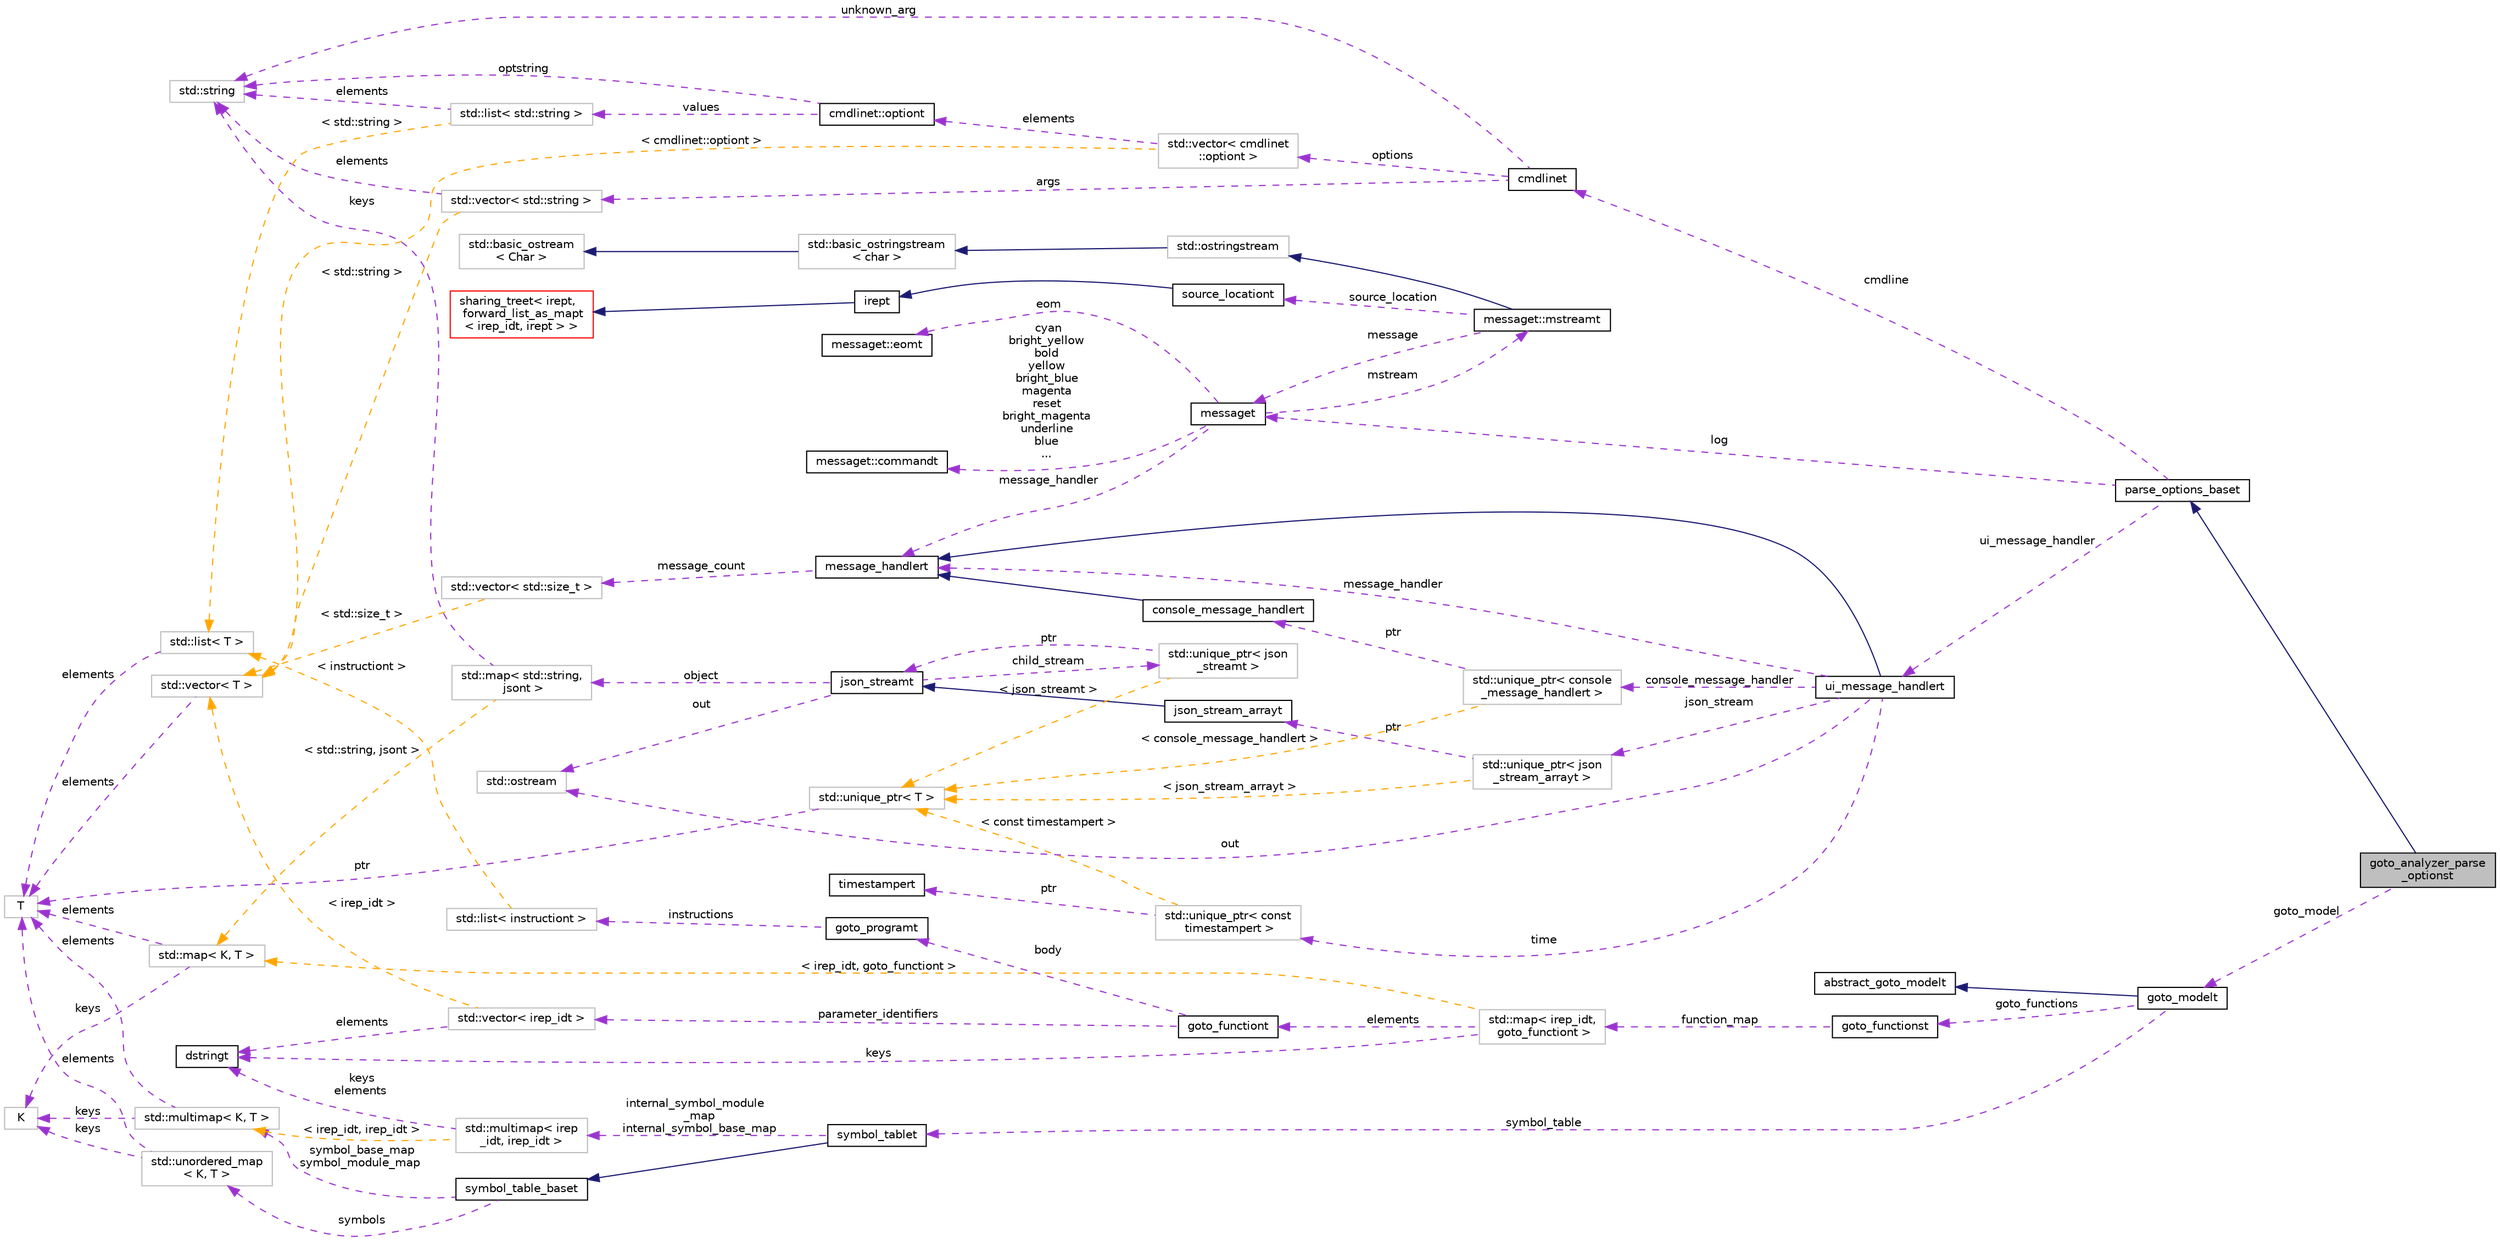 digraph "goto_analyzer_parse_optionst"
{
 // LATEX_PDF_SIZE
  bgcolor="transparent";
  edge [fontname="Helvetica",fontsize="10",labelfontname="Helvetica",labelfontsize="10"];
  node [fontname="Helvetica",fontsize="10",shape=record];
  rankdir="LR";
  Node1 [label="goto_analyzer_parse\l_optionst",height=0.2,width=0.4,color="black", fillcolor="grey75", style="filled", fontcolor="black",tooltip=" "];
  Node2 -> Node1 [dir="back",color="midnightblue",fontsize="10",style="solid",fontname="Helvetica"];
  Node2 [label="parse_options_baset",height=0.2,width=0.4,color="black",URL="$classparse__options__baset.html",tooltip=" "];
  Node3 -> Node2 [dir="back",color="darkorchid3",fontsize="10",style="dashed",label=" log" ,fontname="Helvetica"];
  Node3 [label="messaget",height=0.2,width=0.4,color="black",URL="$classmessaget.html",tooltip="Class that provides messages with a built-in verbosity 'level'."];
  Node4 -> Node3 [dir="back",color="darkorchid3",fontsize="10",style="dashed",label=" message_handler" ,fontname="Helvetica"];
  Node4 [label="message_handlert",height=0.2,width=0.4,color="black",URL="$classmessage__handlert.html",tooltip=" "];
  Node5 -> Node4 [dir="back",color="darkorchid3",fontsize="10",style="dashed",label=" message_count" ,fontname="Helvetica"];
  Node5 [label="std::vector\< std::size_t \>",height=0.2,width=0.4,color="grey75",tooltip=" "];
  Node6 -> Node5 [dir="back",color="orange",fontsize="10",style="dashed",label=" \< std::size_t \>" ,fontname="Helvetica"];
  Node6 [label="std::vector\< T \>",height=0.2,width=0.4,color="grey75",tooltip="STL class."];
  Node7 -> Node6 [dir="back",color="darkorchid3",fontsize="10",style="dashed",label=" elements" ,fontname="Helvetica"];
  Node7 [label="T",height=0.2,width=0.4,color="grey75",tooltip=" "];
  Node8 -> Node3 [dir="back",color="darkorchid3",fontsize="10",style="dashed",label=" cyan\nbright_yellow\nbold\nyellow\nbright_blue\nmagenta\nreset\nbright_magenta\nunderline\nblue\n..." ,fontname="Helvetica"];
  Node8 [label="messaget::commandt",height=0.2,width=0.4,color="black",URL="$classmessaget_1_1commandt.html",tooltip=" "];
  Node9 -> Node3 [dir="back",color="darkorchid3",fontsize="10",style="dashed",label=" mstream" ,fontname="Helvetica"];
  Node9 [label="messaget::mstreamt",height=0.2,width=0.4,color="black",URL="$classmessaget_1_1mstreamt.html",tooltip=" "];
  Node10 -> Node9 [dir="back",color="midnightblue",fontsize="10",style="solid",fontname="Helvetica"];
  Node10 [label="std::ostringstream",height=0.2,width=0.4,color="grey75",tooltip="STL class."];
  Node11 -> Node10 [dir="back",color="midnightblue",fontsize="10",style="solid",fontname="Helvetica"];
  Node11 [label="std::basic_ostringstream\l\< char \>",height=0.2,width=0.4,color="grey75",tooltip="STL class."];
  Node12 -> Node11 [dir="back",color="midnightblue",fontsize="10",style="solid",fontname="Helvetica"];
  Node12 [label="std::basic_ostream\l\< Char \>",height=0.2,width=0.4,color="grey75",tooltip="STL class."];
  Node3 -> Node9 [dir="back",color="darkorchid3",fontsize="10",style="dashed",label=" message" ,fontname="Helvetica"];
  Node15 -> Node9 [dir="back",color="darkorchid3",fontsize="10",style="dashed",label=" source_location" ,fontname="Helvetica"];
  Node15 [label="source_locationt",height=0.2,width=0.4,color="black",URL="$classsource__locationt.html",tooltip=" "];
  Node16 -> Node15 [dir="back",color="midnightblue",fontsize="10",style="solid",fontname="Helvetica"];
  Node16 [label="irept",height=0.2,width=0.4,color="black",URL="$classirept.html",tooltip="There are a large number of kinds of tree structured or tree-like data in CPROVER."];
  Node17 -> Node16 [dir="back",color="midnightblue",fontsize="10",style="solid",fontname="Helvetica"];
  Node17 [label="sharing_treet\< irept,\l forward_list_as_mapt\l\< irep_idt, irept \> \>",height=0.2,width=0.4,color="red",URL="$classsharing__treet.html",tooltip=" "];
  Node23 -> Node3 [dir="back",color="darkorchid3",fontsize="10",style="dashed",label=" eom" ,fontname="Helvetica"];
  Node23 [label="messaget::eomt",height=0.2,width=0.4,color="black",URL="$classmessaget_1_1eomt.html",tooltip=" "];
  Node24 -> Node2 [dir="back",color="darkorchid3",fontsize="10",style="dashed",label=" ui_message_handler" ,fontname="Helvetica"];
  Node24 [label="ui_message_handlert",height=0.2,width=0.4,color="black",URL="$classui__message__handlert.html",tooltip=" "];
  Node4 -> Node24 [dir="back",color="midnightblue",fontsize="10",style="solid",fontname="Helvetica"];
  Node4 -> Node24 [dir="back",color="darkorchid3",fontsize="10",style="dashed",label=" message_handler" ,fontname="Helvetica"];
  Node25 -> Node24 [dir="back",color="darkorchid3",fontsize="10",style="dashed",label=" json_stream" ,fontname="Helvetica"];
  Node25 [label="std::unique_ptr\< json\l_stream_arrayt \>",height=0.2,width=0.4,color="grey75",tooltip=" "];
  Node26 -> Node25 [dir="back",color="darkorchid3",fontsize="10",style="dashed",label=" ptr" ,fontname="Helvetica"];
  Node26 [label="json_stream_arrayt",height=0.2,width=0.4,color="black",URL="$classjson__stream__arrayt.html",tooltip="Provides methods for streaming JSON arrays."];
  Node27 -> Node26 [dir="back",color="midnightblue",fontsize="10",style="solid",fontname="Helvetica"];
  Node27 [label="json_streamt",height=0.2,width=0.4,color="black",URL="$classjson__streamt.html",tooltip="This class provides a facility for streaming JSON objects directly to the output instead of waiting f..."];
  Node28 -> Node27 [dir="back",color="darkorchid3",fontsize="10",style="dashed",label=" child_stream" ,fontname="Helvetica"];
  Node28 [label="std::unique_ptr\< json\l_streamt \>",height=0.2,width=0.4,color="grey75",tooltip=" "];
  Node27 -> Node28 [dir="back",color="darkorchid3",fontsize="10",style="dashed",label=" ptr" ,fontname="Helvetica"];
  Node29 -> Node28 [dir="back",color="orange",fontsize="10",style="dashed",label=" \< json_streamt \>" ,fontname="Helvetica"];
  Node29 [label="std::unique_ptr\< T \>",height=0.2,width=0.4,color="grey75",tooltip="STL class."];
  Node7 -> Node29 [dir="back",color="darkorchid3",fontsize="10",style="dashed",label=" ptr" ,fontname="Helvetica"];
  Node30 -> Node27 [dir="back",color="darkorchid3",fontsize="10",style="dashed",label=" object" ,fontname="Helvetica"];
  Node30 [label="std::map\< std::string,\l jsont \>",height=0.2,width=0.4,color="grey75",tooltip=" "];
  Node33 -> Node30 [dir="back",color="darkorchid3",fontsize="10",style="dashed",label=" keys" ,fontname="Helvetica"];
  Node33 [label="std::string",height=0.2,width=0.4,color="grey75",tooltip="STL class."];
  Node35 -> Node30 [dir="back",color="orange",fontsize="10",style="dashed",label=" \< std::string, jsont \>" ,fontname="Helvetica"];
  Node35 [label="std::map\< K, T \>",height=0.2,width=0.4,color="grey75",tooltip="STL class."];
  Node36 -> Node35 [dir="back",color="darkorchid3",fontsize="10",style="dashed",label=" keys" ,fontname="Helvetica"];
  Node36 [label="K",height=0.2,width=0.4,color="grey75",tooltip=" "];
  Node7 -> Node35 [dir="back",color="darkorchid3",fontsize="10",style="dashed",label=" elements" ,fontname="Helvetica"];
  Node37 -> Node27 [dir="back",color="darkorchid3",fontsize="10",style="dashed",label=" out" ,fontname="Helvetica"];
  Node37 [label="std::ostream",height=0.2,width=0.4,color="grey75",tooltip="STL class."];
  Node29 -> Node25 [dir="back",color="orange",fontsize="10",style="dashed",label=" \< json_stream_arrayt \>" ,fontname="Helvetica"];
  Node39 -> Node24 [dir="back",color="darkorchid3",fontsize="10",style="dashed",label=" console_message_handler" ,fontname="Helvetica"];
  Node39 [label="std::unique_ptr\< console\l_message_handlert \>",height=0.2,width=0.4,color="grey75",tooltip=" "];
  Node40 -> Node39 [dir="back",color="darkorchid3",fontsize="10",style="dashed",label=" ptr" ,fontname="Helvetica"];
  Node40 [label="console_message_handlert",height=0.2,width=0.4,color="black",URL="$classconsole__message__handlert.html",tooltip=" "];
  Node4 -> Node40 [dir="back",color="midnightblue",fontsize="10",style="solid",fontname="Helvetica"];
  Node29 -> Node39 [dir="back",color="orange",fontsize="10",style="dashed",label=" \< console_message_handlert \>" ,fontname="Helvetica"];
  Node37 -> Node24 [dir="back",color="darkorchid3",fontsize="10",style="dashed",label=" out" ,fontname="Helvetica"];
  Node41 -> Node24 [dir="back",color="darkorchid3",fontsize="10",style="dashed",label=" time" ,fontname="Helvetica"];
  Node41 [label="std::unique_ptr\< const\l timestampert \>",height=0.2,width=0.4,color="grey75",tooltip=" "];
  Node42 -> Node41 [dir="back",color="darkorchid3",fontsize="10",style="dashed",label=" ptr" ,fontname="Helvetica"];
  Node42 [label="timestampert",height=0.2,width=0.4,color="black",URL="$classtimestampert.html",tooltip="Timestamp class hierarchy."];
  Node29 -> Node41 [dir="back",color="orange",fontsize="10",style="dashed",label=" \< const timestampert \>" ,fontname="Helvetica"];
  Node43 -> Node2 [dir="back",color="darkorchid3",fontsize="10",style="dashed",label=" cmdline" ,fontname="Helvetica"];
  Node43 [label="cmdlinet",height=0.2,width=0.4,color="black",URL="$classcmdlinet.html",tooltip=" "];
  Node44 -> Node43 [dir="back",color="darkorchid3",fontsize="10",style="dashed",label=" options" ,fontname="Helvetica"];
  Node44 [label="std::vector\< cmdlinet\l::optiont \>",height=0.2,width=0.4,color="grey75",tooltip=" "];
  Node45 -> Node44 [dir="back",color="darkorchid3",fontsize="10",style="dashed",label=" elements" ,fontname="Helvetica"];
  Node45 [label="cmdlinet::optiont",height=0.2,width=0.4,color="black",URL="$structcmdlinet_1_1optiont.html",tooltip=" "];
  Node33 -> Node45 [dir="back",color="darkorchid3",fontsize="10",style="dashed",label=" optstring" ,fontname="Helvetica"];
  Node46 -> Node45 [dir="back",color="darkorchid3",fontsize="10",style="dashed",label=" values" ,fontname="Helvetica"];
  Node46 [label="std::list\< std::string \>",height=0.2,width=0.4,color="grey75",tooltip=" "];
  Node33 -> Node46 [dir="back",color="darkorchid3",fontsize="10",style="dashed",label=" elements" ,fontname="Helvetica"];
  Node47 -> Node46 [dir="back",color="orange",fontsize="10",style="dashed",label=" \< std::string \>" ,fontname="Helvetica"];
  Node47 [label="std::list\< T \>",height=0.2,width=0.4,color="grey75",tooltip="STL class."];
  Node7 -> Node47 [dir="back",color="darkorchid3",fontsize="10",style="dashed",label=" elements" ,fontname="Helvetica"];
  Node6 -> Node44 [dir="back",color="orange",fontsize="10",style="dashed",label=" \< cmdlinet::optiont \>" ,fontname="Helvetica"];
  Node33 -> Node43 [dir="back",color="darkorchid3",fontsize="10",style="dashed",label=" unknown_arg" ,fontname="Helvetica"];
  Node48 -> Node43 [dir="back",color="darkorchid3",fontsize="10",style="dashed",label=" args" ,fontname="Helvetica"];
  Node48 [label="std::vector\< std::string \>",height=0.2,width=0.4,color="grey75",tooltip=" "];
  Node33 -> Node48 [dir="back",color="darkorchid3",fontsize="10",style="dashed",label=" elements" ,fontname="Helvetica"];
  Node6 -> Node48 [dir="back",color="orange",fontsize="10",style="dashed",label=" \< std::string \>" ,fontname="Helvetica"];
  Node49 -> Node1 [dir="back",color="darkorchid3",fontsize="10",style="dashed",label=" goto_model" ,fontname="Helvetica"];
  Node49 [label="goto_modelt",height=0.2,width=0.4,color="black",URL="$classgoto__modelt.html",tooltip=" "];
  Node50 -> Node49 [dir="back",color="midnightblue",fontsize="10",style="solid",fontname="Helvetica"];
  Node50 [label="abstract_goto_modelt",height=0.2,width=0.4,color="black",URL="$classabstract__goto__modelt.html",tooltip="Abstract interface to eager or lazy GOTO models."];
  Node51 -> Node49 [dir="back",color="darkorchid3",fontsize="10",style="dashed",label=" symbol_table" ,fontname="Helvetica"];
  Node51 [label="symbol_tablet",height=0.2,width=0.4,color="black",URL="$classsymbol__tablet.html",tooltip="The symbol table."];
  Node52 -> Node51 [dir="back",color="midnightblue",fontsize="10",style="solid",fontname="Helvetica"];
  Node52 [label="symbol_table_baset",height=0.2,width=0.4,color="black",URL="$classsymbol__table__baset.html",tooltip="The symbol table base class interface."];
  Node53 -> Node52 [dir="back",color="darkorchid3",fontsize="10",style="dashed",label=" symbol_base_map\nsymbol_module_map" ,fontname="Helvetica"];
  Node53 [label="std::multimap\< K, T \>",height=0.2,width=0.4,color="grey75",tooltip="STL class."];
  Node36 -> Node53 [dir="back",color="darkorchid3",fontsize="10",style="dashed",label=" keys" ,fontname="Helvetica"];
  Node7 -> Node53 [dir="back",color="darkorchid3",fontsize="10",style="dashed",label=" elements" ,fontname="Helvetica"];
  Node54 -> Node52 [dir="back",color="darkorchid3",fontsize="10",style="dashed",label=" symbols" ,fontname="Helvetica"];
  Node54 [label="std::unordered_map\l\< K, T \>",height=0.2,width=0.4,color="grey75",tooltip="STL class."];
  Node36 -> Node54 [dir="back",color="darkorchid3",fontsize="10",style="dashed",label=" keys" ,fontname="Helvetica"];
  Node7 -> Node54 [dir="back",color="darkorchid3",fontsize="10",style="dashed",label=" elements" ,fontname="Helvetica"];
  Node55 -> Node51 [dir="back",color="darkorchid3",fontsize="10",style="dashed",label=" internal_symbol_module\l_map\ninternal_symbol_base_map" ,fontname="Helvetica"];
  Node55 [label="std::multimap\< irep\l_idt, irep_idt \>",height=0.2,width=0.4,color="grey75",tooltip=" "];
  Node21 -> Node55 [dir="back",color="darkorchid3",fontsize="10",style="dashed",label=" keys\nelements" ,fontname="Helvetica"];
  Node21 [label="dstringt",height=0.2,width=0.4,color="black",URL="$classdstringt.html",tooltip="dstringt has one field, an unsigned integer no which is an index into a static table of strings."];
  Node53 -> Node55 [dir="back",color="orange",fontsize="10",style="dashed",label=" \< irep_idt, irep_idt \>" ,fontname="Helvetica"];
  Node56 -> Node49 [dir="back",color="darkorchid3",fontsize="10",style="dashed",label=" goto_functions" ,fontname="Helvetica"];
  Node56 [label="goto_functionst",height=0.2,width=0.4,color="black",URL="$classgoto__functionst.html",tooltip="A collection of goto functions."];
  Node57 -> Node56 [dir="back",color="darkorchid3",fontsize="10",style="dashed",label=" function_map" ,fontname="Helvetica"];
  Node57 [label="std::map\< irep_idt,\l goto_functiont \>",height=0.2,width=0.4,color="grey75",tooltip=" "];
  Node58 -> Node57 [dir="back",color="darkorchid3",fontsize="10",style="dashed",label=" elements" ,fontname="Helvetica"];
  Node58 [label="goto_functiont",height=0.2,width=0.4,color="black",URL="$classgoto__functiont.html",tooltip="A goto function, consisting of function body (see body) and parameter identifiers (see parameter_iden..."];
  Node59 -> Node58 [dir="back",color="darkorchid3",fontsize="10",style="dashed",label=" parameter_identifiers" ,fontname="Helvetica"];
  Node59 [label="std::vector\< irep_idt \>",height=0.2,width=0.4,color="grey75",tooltip=" "];
  Node21 -> Node59 [dir="back",color="darkorchid3",fontsize="10",style="dashed",label=" elements" ,fontname="Helvetica"];
  Node6 -> Node59 [dir="back",color="orange",fontsize="10",style="dashed",label=" \< irep_idt \>" ,fontname="Helvetica"];
  Node60 -> Node58 [dir="back",color="darkorchid3",fontsize="10",style="dashed",label=" body" ,fontname="Helvetica"];
  Node60 [label="goto_programt",height=0.2,width=0.4,color="black",URL="$classgoto__programt.html",tooltip="A generic container class for the GOTO intermediate representation of one function."];
  Node61 -> Node60 [dir="back",color="darkorchid3",fontsize="10",style="dashed",label=" instructions" ,fontname="Helvetica"];
  Node61 [label="std::list\< instructiont \>",height=0.2,width=0.4,color="grey75",tooltip=" "];
  Node47 -> Node61 [dir="back",color="orange",fontsize="10",style="dashed",label=" \< instructiont \>" ,fontname="Helvetica"];
  Node21 -> Node57 [dir="back",color="darkorchid3",fontsize="10",style="dashed",label=" keys" ,fontname="Helvetica"];
  Node35 -> Node57 [dir="back",color="orange",fontsize="10",style="dashed",label=" \< irep_idt, goto_functiont \>" ,fontname="Helvetica"];
}
